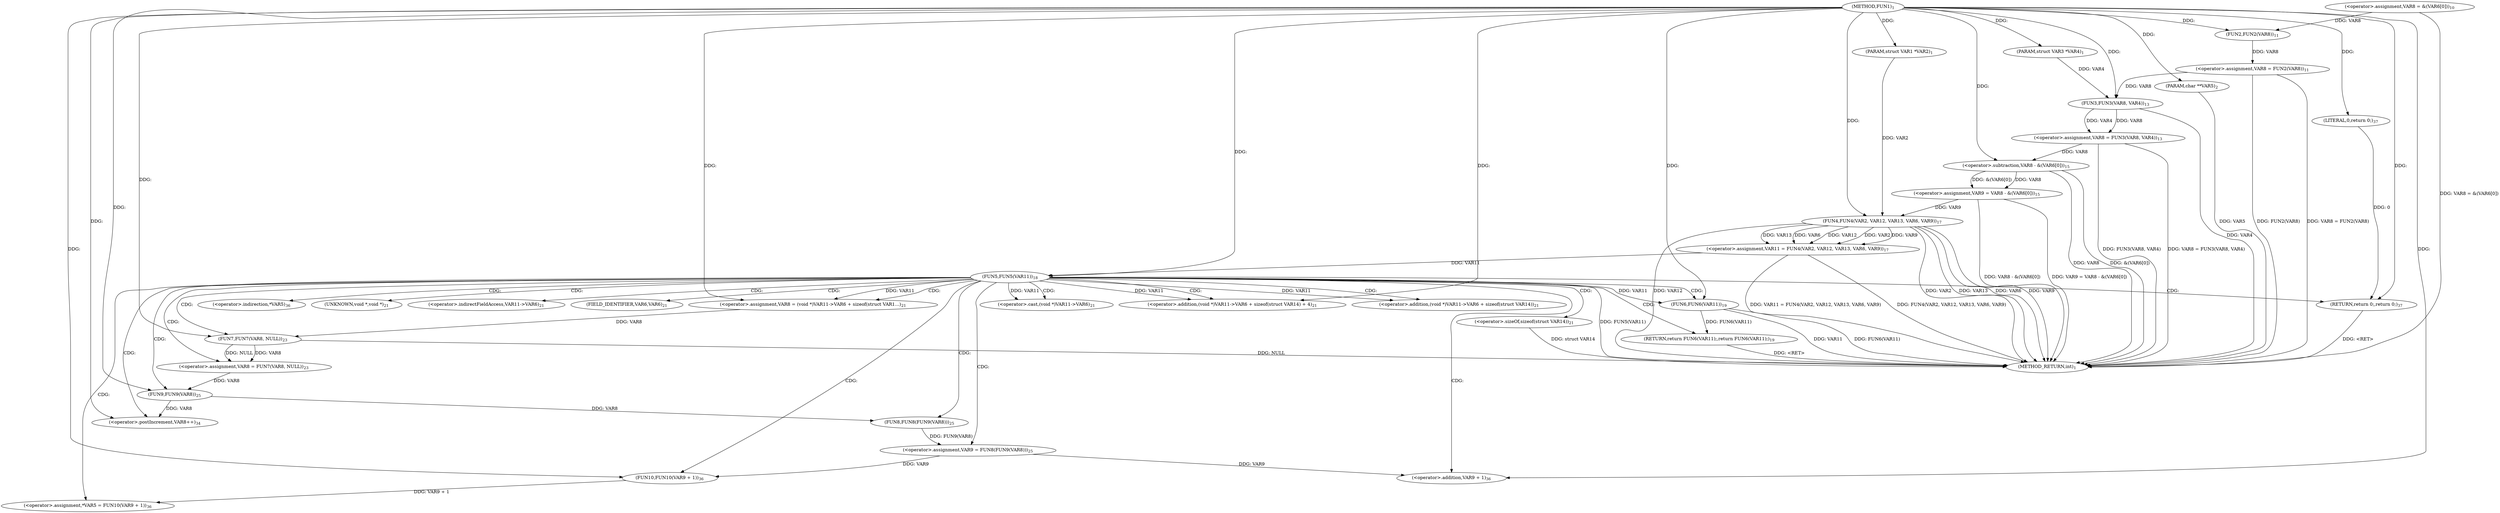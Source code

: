 digraph "FUN1" {  
"8" [label = <(METHOD,FUN1)<SUB>1</SUB>> ]
"88" [label = <(METHOD_RETURN,int)<SUB>1</SUB>> ]
"9" [label = <(PARAM,struct VAR1 *VAR2)<SUB>1</SUB>> ]
"10" [label = <(PARAM,struct VAR3 *VAR4)<SUB>1</SUB>> ]
"11" [label = <(PARAM,char **VAR5)<SUB>2</SUB>> ]
"17" [label = <(&lt;operator&gt;.assignment,VAR8 = &amp;(VAR6[0]))<SUB>10</SUB>> ]
"23" [label = <(&lt;operator&gt;.assignment,VAR8 = FUN2(VAR8))<SUB>11</SUB>> ]
"27" [label = <(&lt;operator&gt;.assignment,VAR8 = FUN3(VAR8, VAR4))<SUB>13</SUB>> ]
"32" [label = <(&lt;operator&gt;.assignment,VAR9 = VAR8 - &amp;(VAR6[0]))<SUB>15</SUB>> ]
"40" [label = <(&lt;operator&gt;.assignment,VAR11 = FUN4(VAR2, VAR12, VAR13, VAR6, VAR9))<SUB>17</SUB>> ]
"55" [label = <(&lt;operator&gt;.assignment,VAR8 = (void *)VAR11-&gt;VAR6 + sizeof(struct VAR1...)<SUB>21</SUB>> ]
"67" [label = <(&lt;operator&gt;.assignment,VAR8 = FUN7(VAR8, NULL))<SUB>23</SUB>> ]
"72" [label = <(&lt;operator&gt;.assignment,VAR9 = FUN8(FUN9(VAR8)))<SUB>25</SUB>> ]
"77" [label = <(&lt;operator&gt;.postIncrement,VAR8++)<SUB>34</SUB>> ]
"79" [label = <(&lt;operator&gt;.assignment,*VAR5 = FUN10(VAR9 + 1))<SUB>36</SUB>> ]
"86" [label = <(RETURN,return 0;,return 0;)<SUB>37</SUB>> ]
"49" [label = <(FUN5,FUN5(VAR11))<SUB>18</SUB>> ]
"87" [label = <(LITERAL,0,return 0;)<SUB>37</SUB>> ]
"25" [label = <(FUN2,FUN2(VAR8))<SUB>11</SUB>> ]
"29" [label = <(FUN3,FUN3(VAR8, VAR4))<SUB>13</SUB>> ]
"34" [label = <(&lt;operator&gt;.subtraction,VAR8 - &amp;(VAR6[0]))<SUB>15</SUB>> ]
"42" [label = <(FUN4,FUN4(VAR2, VAR12, VAR13, VAR6, VAR9))<SUB>17</SUB>> ]
"52" [label = <(RETURN,return FUN6(VAR11);,return FUN6(VAR11);)<SUB>19</SUB>> ]
"57" [label = <(&lt;operator&gt;.addition,(void *)VAR11-&gt;VAR6 + sizeof(struct VAR14) + 4)<SUB>21</SUB>> ]
"69" [label = <(FUN7,FUN7(VAR8, NULL))<SUB>23</SUB>> ]
"74" [label = <(FUN8,FUN8(FUN9(VAR8)))<SUB>25</SUB>> ]
"82" [label = <(FUN10,FUN10(VAR9 + 1))<SUB>36</SUB>> ]
"53" [label = <(FUN6,FUN6(VAR11))<SUB>19</SUB>> ]
"58" [label = <(&lt;operator&gt;.addition,(void *)VAR11-&gt;VAR6 + sizeof(struct VAR14))<SUB>21</SUB>> ]
"75" [label = <(FUN9,FUN9(VAR8))<SUB>25</SUB>> ]
"83" [label = <(&lt;operator&gt;.addition,VAR9 + 1)<SUB>36</SUB>> ]
"59" [label = <(&lt;operator&gt;.cast,(void *)VAR11-&gt;VAR6)<SUB>21</SUB>> ]
"64" [label = <(&lt;operator&gt;.sizeOf,sizeof(struct VAR14))<SUB>21</SUB>> ]
"80" [label = <(&lt;operator&gt;.indirection,*VAR5)<SUB>36</SUB>> ]
"60" [label = <(UNKNOWN,void *,void *)<SUB>21</SUB>> ]
"61" [label = <(&lt;operator&gt;.indirectFieldAccess,VAR11-&gt;VAR6)<SUB>21</SUB>> ]
"63" [label = <(FIELD_IDENTIFIER,VAR6,VAR6)<SUB>21</SUB>> ]
  "86" -> "88"  [ label = "DDG: &lt;RET&gt;"] 
  "52" -> "88"  [ label = "DDG: &lt;RET&gt;"] 
  "11" -> "88"  [ label = "DDG: VAR5"] 
  "17" -> "88"  [ label = "DDG: VAR8 = &amp;(VAR6[0])"] 
  "23" -> "88"  [ label = "DDG: FUN2(VAR8)"] 
  "23" -> "88"  [ label = "DDG: VAR8 = FUN2(VAR8)"] 
  "29" -> "88"  [ label = "DDG: VAR4"] 
  "27" -> "88"  [ label = "DDG: FUN3(VAR8, VAR4)"] 
  "27" -> "88"  [ label = "DDG: VAR8 = FUN3(VAR8, VAR4)"] 
  "34" -> "88"  [ label = "DDG: VAR8"] 
  "34" -> "88"  [ label = "DDG: &amp;(VAR6[0])"] 
  "32" -> "88"  [ label = "DDG: VAR8 - &amp;(VAR6[0])"] 
  "32" -> "88"  [ label = "DDG: VAR9 = VAR8 - &amp;(VAR6[0])"] 
  "42" -> "88"  [ label = "DDG: VAR2"] 
  "42" -> "88"  [ label = "DDG: VAR13"] 
  "42" -> "88"  [ label = "DDG: VAR6"] 
  "42" -> "88"  [ label = "DDG: VAR9"] 
  "40" -> "88"  [ label = "DDG: FUN4(VAR2, VAR12, VAR13, VAR6, VAR9)"] 
  "40" -> "88"  [ label = "DDG: VAR11 = FUN4(VAR2, VAR12, VAR13, VAR6, VAR9)"] 
  "49" -> "88"  [ label = "DDG: FUN5(VAR11)"] 
  "53" -> "88"  [ label = "DDG: VAR11"] 
  "53" -> "88"  [ label = "DDG: FUN6(VAR11)"] 
  "42" -> "88"  [ label = "DDG: VAR12"] 
  "64" -> "88"  [ label = "DDG: struct VAR14"] 
  "69" -> "88"  [ label = "DDG: NULL"] 
  "8" -> "9"  [ label = "DDG: "] 
  "8" -> "10"  [ label = "DDG: "] 
  "8" -> "11"  [ label = "DDG: "] 
  "25" -> "23"  [ label = "DDG: VAR8"] 
  "29" -> "27"  [ label = "DDG: VAR8"] 
  "29" -> "27"  [ label = "DDG: VAR4"] 
  "34" -> "32"  [ label = "DDG: VAR8"] 
  "34" -> "32"  [ label = "DDG: &amp;(VAR6[0])"] 
  "42" -> "40"  [ label = "DDG: VAR6"] 
  "42" -> "40"  [ label = "DDG: VAR12"] 
  "42" -> "40"  [ label = "DDG: VAR2"] 
  "42" -> "40"  [ label = "DDG: VAR9"] 
  "42" -> "40"  [ label = "DDG: VAR13"] 
  "49" -> "55"  [ label = "DDG: VAR11"] 
  "8" -> "55"  [ label = "DDG: "] 
  "69" -> "67"  [ label = "DDG: VAR8"] 
  "69" -> "67"  [ label = "DDG: NULL"] 
  "74" -> "72"  [ label = "DDG: FUN9(VAR8)"] 
  "82" -> "79"  [ label = "DDG: VAR9 + 1"] 
  "87" -> "86"  [ label = "DDG: 0"] 
  "8" -> "86"  [ label = "DDG: "] 
  "75" -> "77"  [ label = "DDG: VAR8"] 
  "8" -> "77"  [ label = "DDG: "] 
  "8" -> "87"  [ label = "DDG: "] 
  "17" -> "25"  [ label = "DDG: VAR8"] 
  "8" -> "25"  [ label = "DDG: "] 
  "23" -> "29"  [ label = "DDG: VAR8"] 
  "8" -> "29"  [ label = "DDG: "] 
  "10" -> "29"  [ label = "DDG: VAR4"] 
  "27" -> "34"  [ label = "DDG: VAR8"] 
  "8" -> "34"  [ label = "DDG: "] 
  "9" -> "42"  [ label = "DDG: VAR2"] 
  "8" -> "42"  [ label = "DDG: "] 
  "32" -> "42"  [ label = "DDG: VAR9"] 
  "40" -> "49"  [ label = "DDG: VAR11"] 
  "8" -> "49"  [ label = "DDG: "] 
  "53" -> "52"  [ label = "DDG: FUN6(VAR11)"] 
  "49" -> "57"  [ label = "DDG: VAR11"] 
  "8" -> "57"  [ label = "DDG: "] 
  "55" -> "69"  [ label = "DDG: VAR8"] 
  "8" -> "69"  [ label = "DDG: "] 
  "75" -> "74"  [ label = "DDG: VAR8"] 
  "72" -> "82"  [ label = "DDG: VAR9"] 
  "8" -> "82"  [ label = "DDG: "] 
  "49" -> "58"  [ label = "DDG: VAR11"] 
  "67" -> "75"  [ label = "DDG: VAR8"] 
  "8" -> "75"  [ label = "DDG: "] 
  "72" -> "83"  [ label = "DDG: VAR9"] 
  "8" -> "83"  [ label = "DDG: "] 
  "49" -> "53"  [ label = "DDG: VAR11"] 
  "8" -> "53"  [ label = "DDG: "] 
  "49" -> "59"  [ label = "DDG: VAR11"] 
  "49" -> "80"  [ label = "CDG: "] 
  "49" -> "58"  [ label = "CDG: "] 
  "49" -> "60"  [ label = "CDG: "] 
  "49" -> "61"  [ label = "CDG: "] 
  "49" -> "77"  [ label = "CDG: "] 
  "49" -> "64"  [ label = "CDG: "] 
  "49" -> "57"  [ label = "CDG: "] 
  "49" -> "83"  [ label = "CDG: "] 
  "49" -> "75"  [ label = "CDG: "] 
  "49" -> "52"  [ label = "CDG: "] 
  "49" -> "53"  [ label = "CDG: "] 
  "49" -> "72"  [ label = "CDG: "] 
  "49" -> "69"  [ label = "CDG: "] 
  "49" -> "67"  [ label = "CDG: "] 
  "49" -> "74"  [ label = "CDG: "] 
  "49" -> "63"  [ label = "CDG: "] 
  "49" -> "59"  [ label = "CDG: "] 
  "49" -> "55"  [ label = "CDG: "] 
  "49" -> "82"  [ label = "CDG: "] 
  "49" -> "79"  [ label = "CDG: "] 
  "49" -> "86"  [ label = "CDG: "] 
}
